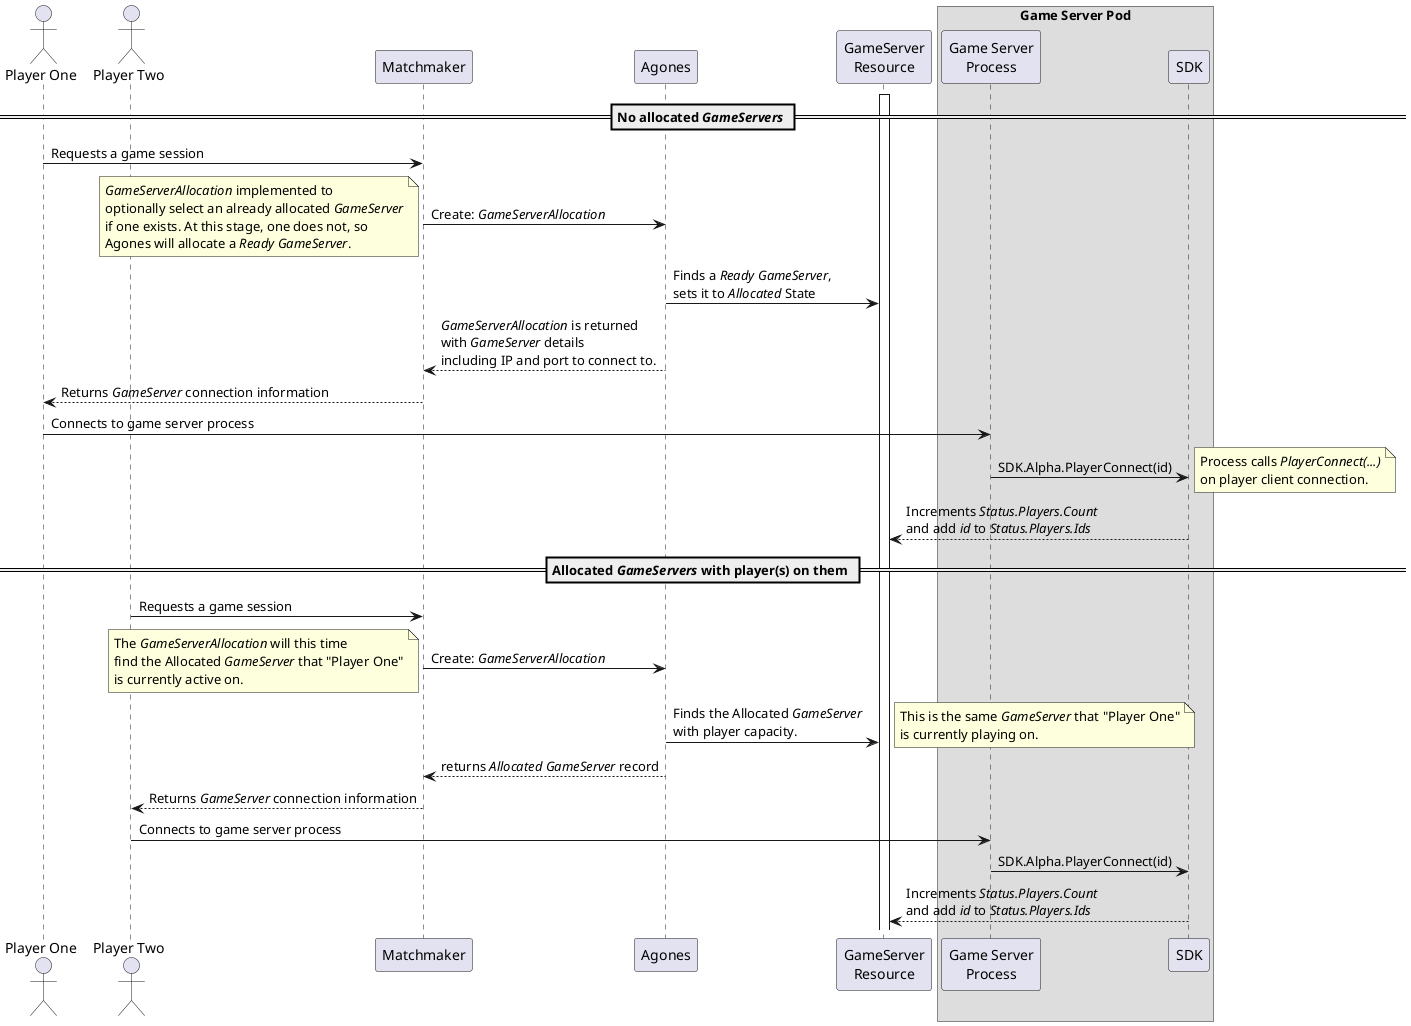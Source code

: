 @startuml
'https://plantuml.com/sequence-diagram

actor "Player One" as Player1
actor "Player Two" as Player2
participant Matchmaker
participant Agones
participant "GameServer\nResource" as GameServer
box "Game Server Pod"
  participant "Game Server\nProcess" as Binary
  participant SDK
end box

activate GameServer

== No allocated <i>GameServers</i> ==

Player1 -> Matchmaker: Requests a game session
Matchmaker -> Agones: Create: <i>GameServerAllocation</i>
note left
  <i>GameServerAllocation</i> implemented to
  optionally select an already allocated <i>GameServer</i>
  if one exists. At this stage, one does not, so
  Agones will allocate a <i>Ready</i> <i>GameServer</i>.
end note
Agones -> GameServer: Finds a <i>Ready</i> <i>GameServer</i>,\nsets it to <i>Allocated</i> State
Matchmaker <-- Agones : <i>GameServerAllocation</i> is returned\nwith <i>GameServer</i> details\nincluding IP and port to connect to.
Player1 <-- Matchmaker : Returns <i>GameServer</i> connection information
Player1 -> Binary : Connects to game server process
Binary -> SDK : SDK.Alpha.PlayerConnect(id)
note right
  Process calls <i>PlayerConnect(...)</i>
  on player client connection.
end note
GameServer <-- SDK : Increments <i>Status.Players.Count</i>\nand add <i>id</i> to <i>Status.Players.Ids</i>

== Allocated <i>GameServers</i> with player(s) on them ==

Player2 -> Matchmaker: Requests a game session
Matchmaker -> Agones: Create: <i>GameServerAllocation</i>
note left
  The <i>GameServerAllocation</i> will this time
  find the Allocated <i>GameServer</i> that "Player One"
  is currently active on.
end note
Agones -> GameServer: Finds the Allocated <i>GameServer</i>\nwith player capacity.
note right
  This is the same <i>GameServer</i> that "Player One"
  is currently playing on.
end note
Matchmaker <-- Agones: returns <i>Allocated GameServer</i> record
Player2 <-- Matchmaker : Returns <i>GameServer</i> connection information
Player2 -> Binary : Connects to game server process
Binary -> SDK : SDK.Alpha.PlayerConnect(id)
GameServer <-- SDK : Increments <i>Status.Players.Count</i>\nand add <i>id</i> to <i>Status.Players.Ids</i>

@enduml
